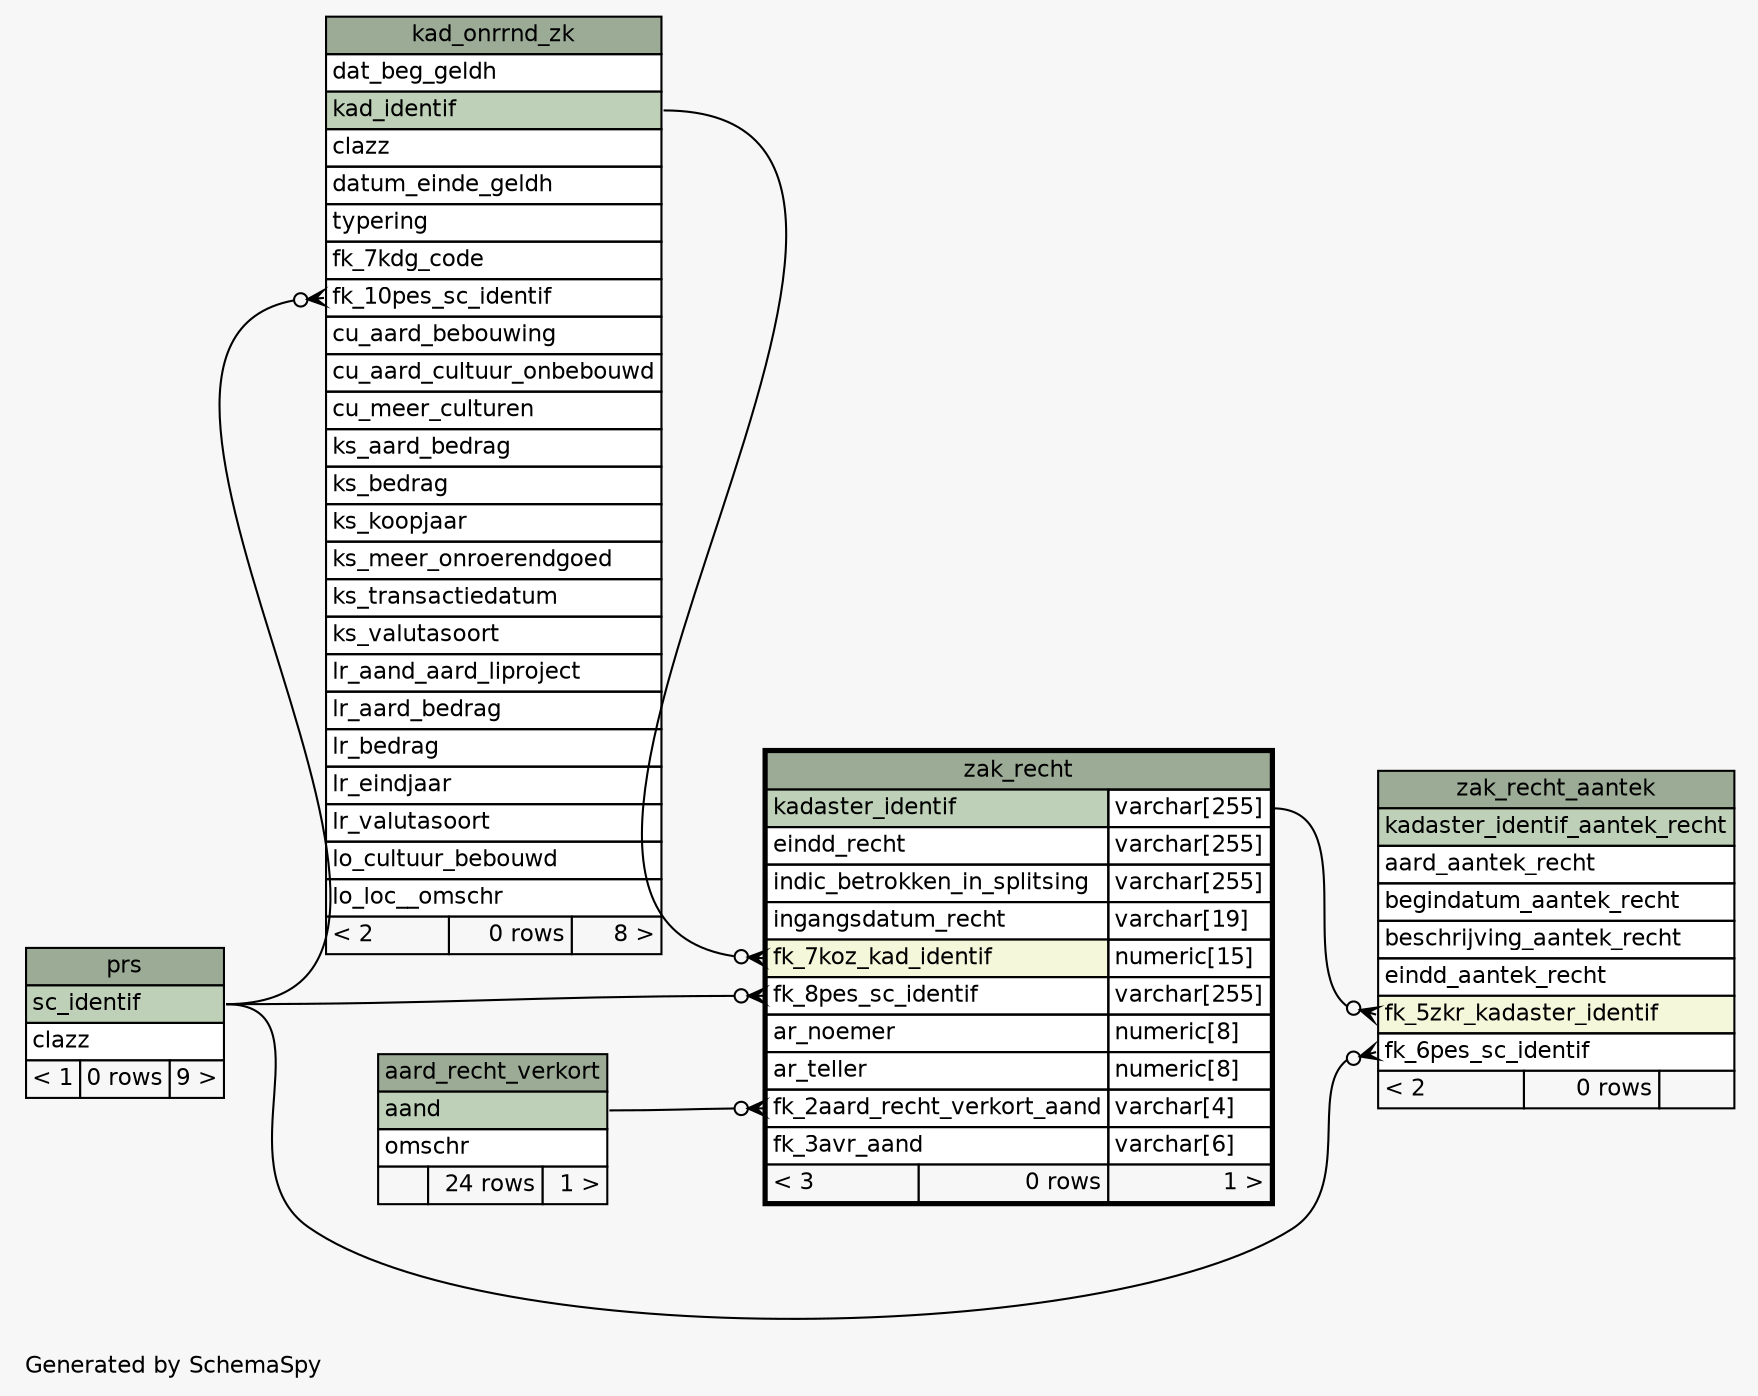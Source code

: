 // dot 2.43.0 on Linux 5.11.0-27-generic
// SchemaSpy rev Unknown
digraph "oneDegreeRelationshipsDiagram" {
  graph [
    rankdir="RL"
    bgcolor="#f7f7f7"
    label="\nGenerated by SchemaSpy"
    labeljust="l"
    nodesep="0.18"
    ranksep="0.46"
    fontname="Helvetica"
    fontsize="11"
  ];
  node [
    fontname="Helvetica"
    fontsize="11"
    shape="plaintext"
  ];
  edge [
    arrowsize="0.8"
  ];
  "kad_onrrnd_zk":"fk_10pes_sc_identif":w -> "prs":"sc_identif":e [arrowhead=none dir=back arrowtail=crowodot];
  "zak_recht":"fk_2aard_recht_verkort_aand":w -> "aard_recht_verkort":"aand":e [arrowhead=none dir=back arrowtail=crowodot];
  "zak_recht":"fk_7koz_kad_identif":w -> "kad_onrrnd_zk":"kad_identif":e [arrowhead=none dir=back arrowtail=crowodot];
  "zak_recht":"fk_8pes_sc_identif":w -> "prs":"sc_identif":e [arrowhead=none dir=back arrowtail=crowodot];
  "zak_recht_aantek":"fk_5zkr_kadaster_identif":w -> "zak_recht":"kadaster_identif.type":e [arrowhead=none dir=back arrowtail=crowodot];
  "zak_recht_aantek":"fk_6pes_sc_identif":w -> "prs":"sc_identif":e [arrowhead=none dir=back arrowtail=crowodot];
  "aard_recht_verkort" [
    label=<
    <TABLE BORDER="0" CELLBORDER="1" CELLSPACING="0" BGCOLOR="#ffffff">
      <TR><TD COLSPAN="3" BGCOLOR="#9bab96" ALIGN="CENTER">aard_recht_verkort</TD></TR>
      <TR><TD PORT="aand" COLSPAN="3" BGCOLOR="#bed1b8" ALIGN="LEFT">aand</TD></TR>
      <TR><TD PORT="omschr" COLSPAN="3" ALIGN="LEFT">omschr</TD></TR>
      <TR><TD ALIGN="LEFT" BGCOLOR="#f7f7f7">  </TD><TD ALIGN="RIGHT" BGCOLOR="#f7f7f7">24 rows</TD><TD ALIGN="RIGHT" BGCOLOR="#f7f7f7">1 &gt;</TD></TR>
    </TABLE>>
    URL="aard_recht_verkort.html"
    tooltip="aard_recht_verkort"
  ];
  "kad_onrrnd_zk" [
    label=<
    <TABLE BORDER="0" CELLBORDER="1" CELLSPACING="0" BGCOLOR="#ffffff">
      <TR><TD COLSPAN="3" BGCOLOR="#9bab96" ALIGN="CENTER">kad_onrrnd_zk</TD></TR>
      <TR><TD PORT="dat_beg_geldh" COLSPAN="3" ALIGN="LEFT">dat_beg_geldh</TD></TR>
      <TR><TD PORT="kad_identif" COLSPAN="3" BGCOLOR="#bed1b8" ALIGN="LEFT">kad_identif</TD></TR>
      <TR><TD PORT="clazz" COLSPAN="3" ALIGN="LEFT">clazz</TD></TR>
      <TR><TD PORT="datum_einde_geldh" COLSPAN="3" ALIGN="LEFT">datum_einde_geldh</TD></TR>
      <TR><TD PORT="typering" COLSPAN="3" ALIGN="LEFT">typering</TD></TR>
      <TR><TD PORT="fk_7kdg_code" COLSPAN="3" ALIGN="LEFT">fk_7kdg_code</TD></TR>
      <TR><TD PORT="fk_10pes_sc_identif" COLSPAN="3" ALIGN="LEFT">fk_10pes_sc_identif</TD></TR>
      <TR><TD PORT="cu_aard_bebouwing" COLSPAN="3" ALIGN="LEFT">cu_aard_bebouwing</TD></TR>
      <TR><TD PORT="cu_aard_cultuur_onbebouwd" COLSPAN="3" ALIGN="LEFT">cu_aard_cultuur_onbebouwd</TD></TR>
      <TR><TD PORT="cu_meer_culturen" COLSPAN="3" ALIGN="LEFT">cu_meer_culturen</TD></TR>
      <TR><TD PORT="ks_aard_bedrag" COLSPAN="3" ALIGN="LEFT">ks_aard_bedrag</TD></TR>
      <TR><TD PORT="ks_bedrag" COLSPAN="3" ALIGN="LEFT">ks_bedrag</TD></TR>
      <TR><TD PORT="ks_koopjaar" COLSPAN="3" ALIGN="LEFT">ks_koopjaar</TD></TR>
      <TR><TD PORT="ks_meer_onroerendgoed" COLSPAN="3" ALIGN="LEFT">ks_meer_onroerendgoed</TD></TR>
      <TR><TD PORT="ks_transactiedatum" COLSPAN="3" ALIGN="LEFT">ks_transactiedatum</TD></TR>
      <TR><TD PORT="ks_valutasoort" COLSPAN="3" ALIGN="LEFT">ks_valutasoort</TD></TR>
      <TR><TD PORT="lr_aand_aard_liproject" COLSPAN="3" ALIGN="LEFT">lr_aand_aard_liproject</TD></TR>
      <TR><TD PORT="lr_aard_bedrag" COLSPAN="3" ALIGN="LEFT">lr_aard_bedrag</TD></TR>
      <TR><TD PORT="lr_bedrag" COLSPAN="3" ALIGN="LEFT">lr_bedrag</TD></TR>
      <TR><TD PORT="lr_eindjaar" COLSPAN="3" ALIGN="LEFT">lr_eindjaar</TD></TR>
      <TR><TD PORT="lr_valutasoort" COLSPAN="3" ALIGN="LEFT">lr_valutasoort</TD></TR>
      <TR><TD PORT="lo_cultuur_bebouwd" COLSPAN="3" ALIGN="LEFT">lo_cultuur_bebouwd</TD></TR>
      <TR><TD PORT="lo_loc__omschr" COLSPAN="3" ALIGN="LEFT">lo_loc__omschr</TD></TR>
      <TR><TD ALIGN="LEFT" BGCOLOR="#f7f7f7">&lt; 2</TD><TD ALIGN="RIGHT" BGCOLOR="#f7f7f7">0 rows</TD><TD ALIGN="RIGHT" BGCOLOR="#f7f7f7">8 &gt;</TD></TR>
    </TABLE>>
    URL="kad_onrrnd_zk.html"
    tooltip="kad_onrrnd_zk"
  ];
  "prs" [
    label=<
    <TABLE BORDER="0" CELLBORDER="1" CELLSPACING="0" BGCOLOR="#ffffff">
      <TR><TD COLSPAN="3" BGCOLOR="#9bab96" ALIGN="CENTER">prs</TD></TR>
      <TR><TD PORT="sc_identif" COLSPAN="3" BGCOLOR="#bed1b8" ALIGN="LEFT">sc_identif</TD></TR>
      <TR><TD PORT="clazz" COLSPAN="3" ALIGN="LEFT">clazz</TD></TR>
      <TR><TD ALIGN="LEFT" BGCOLOR="#f7f7f7">&lt; 1</TD><TD ALIGN="RIGHT" BGCOLOR="#f7f7f7">0 rows</TD><TD ALIGN="RIGHT" BGCOLOR="#f7f7f7">9 &gt;</TD></TR>
    </TABLE>>
    URL="prs.html"
    tooltip="prs"
  ];
  "zak_recht" [
    label=<
    <TABLE BORDER="2" CELLBORDER="1" CELLSPACING="0" BGCOLOR="#ffffff">
      <TR><TD COLSPAN="3" BGCOLOR="#9bab96" ALIGN="CENTER">zak_recht</TD></TR>
      <TR><TD PORT="kadaster_identif" COLSPAN="2" BGCOLOR="#bed1b8" ALIGN="LEFT">kadaster_identif</TD><TD PORT="kadaster_identif.type" ALIGN="LEFT">varchar[255]</TD></TR>
      <TR><TD PORT="eindd_recht" COLSPAN="2" ALIGN="LEFT">eindd_recht</TD><TD PORT="eindd_recht.type" ALIGN="LEFT">varchar[255]</TD></TR>
      <TR><TD PORT="indic_betrokken_in_splitsing" COLSPAN="2" ALIGN="LEFT">indic_betrokken_in_splitsing</TD><TD PORT="indic_betrokken_in_splitsing.type" ALIGN="LEFT">varchar[255]</TD></TR>
      <TR><TD PORT="ingangsdatum_recht" COLSPAN="2" ALIGN="LEFT">ingangsdatum_recht</TD><TD PORT="ingangsdatum_recht.type" ALIGN="LEFT">varchar[19]</TD></TR>
      <TR><TD PORT="fk_7koz_kad_identif" COLSPAN="2" BGCOLOR="#f4f7da" ALIGN="LEFT">fk_7koz_kad_identif</TD><TD PORT="fk_7koz_kad_identif.type" ALIGN="LEFT">numeric[15]</TD></TR>
      <TR><TD PORT="fk_8pes_sc_identif" COLSPAN="2" ALIGN="LEFT">fk_8pes_sc_identif</TD><TD PORT="fk_8pes_sc_identif.type" ALIGN="LEFT">varchar[255]</TD></TR>
      <TR><TD PORT="ar_noemer" COLSPAN="2" ALIGN="LEFT">ar_noemer</TD><TD PORT="ar_noemer.type" ALIGN="LEFT">numeric[8]</TD></TR>
      <TR><TD PORT="ar_teller" COLSPAN="2" ALIGN="LEFT">ar_teller</TD><TD PORT="ar_teller.type" ALIGN="LEFT">numeric[8]</TD></TR>
      <TR><TD PORT="fk_2aard_recht_verkort_aand" COLSPAN="2" ALIGN="LEFT">fk_2aard_recht_verkort_aand</TD><TD PORT="fk_2aard_recht_verkort_aand.type" ALIGN="LEFT">varchar[4]</TD></TR>
      <TR><TD PORT="fk_3avr_aand" COLSPAN="2" ALIGN="LEFT">fk_3avr_aand</TD><TD PORT="fk_3avr_aand.type" ALIGN="LEFT">varchar[6]</TD></TR>
      <TR><TD ALIGN="LEFT" BGCOLOR="#f7f7f7">&lt; 3</TD><TD ALIGN="RIGHT" BGCOLOR="#f7f7f7">0 rows</TD><TD ALIGN="RIGHT" BGCOLOR="#f7f7f7">1 &gt;</TD></TR>
    </TABLE>>
    URL="zak_recht.html"
    tooltip="zak_recht"
  ];
  "zak_recht_aantek" [
    label=<
    <TABLE BORDER="0" CELLBORDER="1" CELLSPACING="0" BGCOLOR="#ffffff">
      <TR><TD COLSPAN="3" BGCOLOR="#9bab96" ALIGN="CENTER">zak_recht_aantek</TD></TR>
      <TR><TD PORT="kadaster_identif_aantek_recht" COLSPAN="3" BGCOLOR="#bed1b8" ALIGN="LEFT">kadaster_identif_aantek_recht</TD></TR>
      <TR><TD PORT="aard_aantek_recht" COLSPAN="3" ALIGN="LEFT">aard_aantek_recht</TD></TR>
      <TR><TD PORT="begindatum_aantek_recht" COLSPAN="3" ALIGN="LEFT">begindatum_aantek_recht</TD></TR>
      <TR><TD PORT="beschrijving_aantek_recht" COLSPAN="3" ALIGN="LEFT">beschrijving_aantek_recht</TD></TR>
      <TR><TD PORT="eindd_aantek_recht" COLSPAN="3" ALIGN="LEFT">eindd_aantek_recht</TD></TR>
      <TR><TD PORT="fk_5zkr_kadaster_identif" COLSPAN="3" BGCOLOR="#f4f7da" ALIGN="LEFT">fk_5zkr_kadaster_identif</TD></TR>
      <TR><TD PORT="fk_6pes_sc_identif" COLSPAN="3" ALIGN="LEFT">fk_6pes_sc_identif</TD></TR>
      <TR><TD ALIGN="LEFT" BGCOLOR="#f7f7f7">&lt; 2</TD><TD ALIGN="RIGHT" BGCOLOR="#f7f7f7">0 rows</TD><TD ALIGN="RIGHT" BGCOLOR="#f7f7f7">  </TD></TR>
    </TABLE>>
    URL="zak_recht_aantek.html"
    tooltip="zak_recht_aantek"
  ];
}
